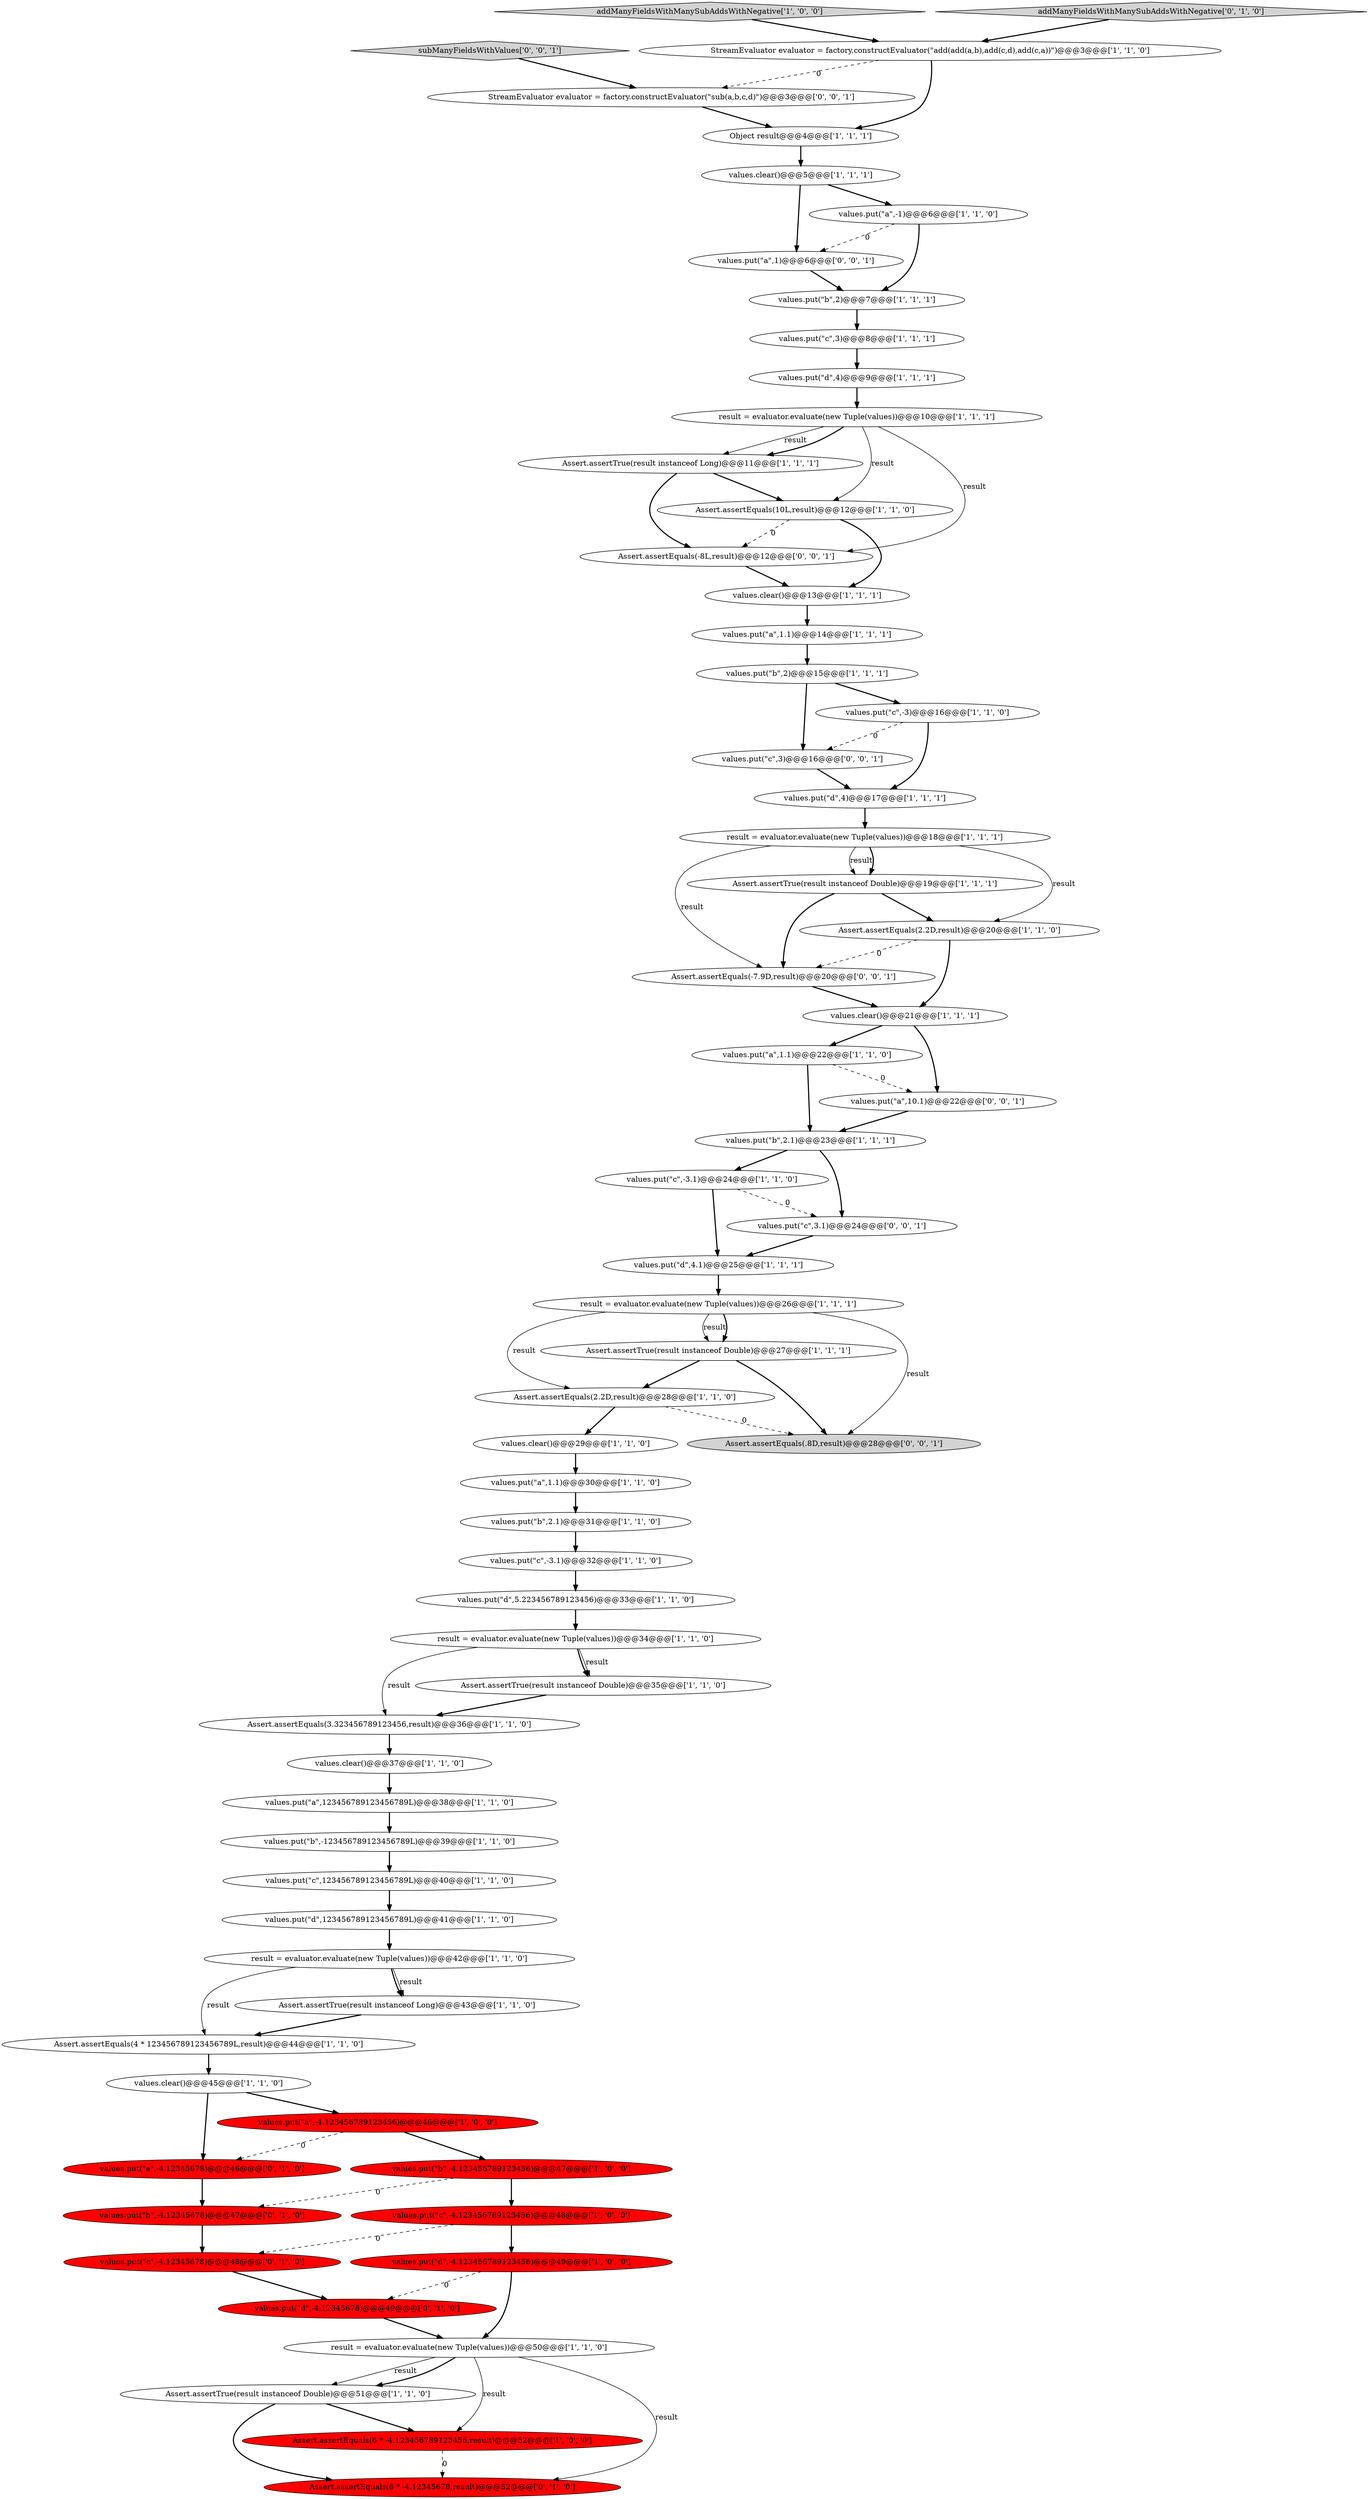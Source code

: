 digraph {
22 [style = filled, label = "result = evaluator.evaluate(new Tuple(values))@@@50@@@['1', '1', '0']", fillcolor = white, shape = ellipse image = "AAA0AAABBB1BBB"];
49 [style = filled, label = "values.put(\"c\",-3.1)@@@32@@@['1', '1', '0']", fillcolor = white, shape = ellipse image = "AAA0AAABBB1BBB"];
3 [style = filled, label = "values.put(\"b\",2)@@@15@@@['1', '1', '1']", fillcolor = white, shape = ellipse image = "AAA0AAABBB1BBB"];
39 [style = filled, label = "values.put(\"c\",123456789123456789L)@@@40@@@['1', '1', '0']", fillcolor = white, shape = ellipse image = "AAA0AAABBB1BBB"];
7 [style = filled, label = "StreamEvaluator evaluator = factory.constructEvaluator(\"add(add(a,b),add(c,d),add(c,a))\")@@@3@@@['1', '1', '0']", fillcolor = white, shape = ellipse image = "AAA0AAABBB1BBB"];
58 [style = filled, label = "Assert.assertEquals(-7.9D,result)@@@20@@@['0', '0', '1']", fillcolor = white, shape = ellipse image = "AAA0AAABBB3BBB"];
24 [style = filled, label = "Assert.assertTrue(result instanceof Double)@@@51@@@['1', '1', '0']", fillcolor = white, shape = ellipse image = "AAA0AAABBB1BBB"];
29 [style = filled, label = "values.put(\"a\",123456789123456789L)@@@38@@@['1', '1', '0']", fillcolor = white, shape = ellipse image = "AAA0AAABBB1BBB"];
38 [style = filled, label = "values.put(\"c\",-4.123456789123456)@@@48@@@['1', '0', '0']", fillcolor = red, shape = ellipse image = "AAA1AAABBB1BBB"];
18 [style = filled, label = "values.clear()@@@45@@@['1', '1', '0']", fillcolor = white, shape = ellipse image = "AAA0AAABBB1BBB"];
34 [style = filled, label = "Assert.assertEquals(6 * -4.123456789123456,result)@@@52@@@['1', '0', '0']", fillcolor = red, shape = ellipse image = "AAA1AAABBB1BBB"];
47 [style = filled, label = "values.put(\"a\",1.1)@@@30@@@['1', '1', '0']", fillcolor = white, shape = ellipse image = "AAA0AAABBB1BBB"];
62 [style = filled, label = "values.put(\"a\",1)@@@6@@@['0', '0', '1']", fillcolor = white, shape = ellipse image = "AAA0AAABBB3BBB"];
30 [style = filled, label = "values.clear()@@@29@@@['1', '1', '0']", fillcolor = white, shape = ellipse image = "AAA0AAABBB1BBB"];
5 [style = filled, label = "Assert.assertEquals(2.2D,result)@@@28@@@['1', '1', '0']", fillcolor = white, shape = ellipse image = "AAA0AAABBB1BBB"];
9 [style = filled, label = "Object result@@@4@@@['1', '1', '1']", fillcolor = white, shape = ellipse image = "AAA0AAABBB1BBB"];
2 [style = filled, label = "Assert.assertEquals(4 * 123456789123456789L,result)@@@44@@@['1', '1', '0']", fillcolor = white, shape = ellipse image = "AAA0AAABBB1BBB"];
27 [style = filled, label = "Assert.assertTrue(result instanceof Double)@@@27@@@['1', '1', '1']", fillcolor = white, shape = ellipse image = "AAA0AAABBB1BBB"];
42 [style = filled, label = "addManyFieldsWithManySubAddsWithNegative['1', '0', '0']", fillcolor = lightgray, shape = diamond image = "AAA0AAABBB1BBB"];
32 [style = filled, label = "Assert.assertTrue(result instanceof Long)@@@11@@@['1', '1', '1']", fillcolor = white, shape = ellipse image = "AAA0AAABBB1BBB"];
13 [style = filled, label = "values.clear()@@@37@@@['1', '1', '0']", fillcolor = white, shape = ellipse image = "AAA0AAABBB1BBB"];
21 [style = filled, label = "values.clear()@@@21@@@['1', '1', '1']", fillcolor = white, shape = ellipse image = "AAA0AAABBB1BBB"];
55 [style = filled, label = "values.put(\"b\",-4.12345678)@@@47@@@['0', '1', '0']", fillcolor = red, shape = ellipse image = "AAA1AAABBB2BBB"];
59 [style = filled, label = "StreamEvaluator evaluator = factory.constructEvaluator(\"sub(a,b,c,d)\")@@@3@@@['0', '0', '1']", fillcolor = white, shape = ellipse image = "AAA0AAABBB3BBB"];
60 [style = filled, label = "values.put(\"c\",3)@@@16@@@['0', '0', '1']", fillcolor = white, shape = ellipse image = "AAA0AAABBB3BBB"];
12 [style = filled, label = "values.put(\"d\",-4.123456789123456)@@@49@@@['1', '0', '0']", fillcolor = red, shape = ellipse image = "AAA1AAABBB1BBB"];
14 [style = filled, label = "Assert.assertEquals(3.323456789123456,result)@@@36@@@['1', '1', '0']", fillcolor = white, shape = ellipse image = "AAA0AAABBB1BBB"];
19 [style = filled, label = "result = evaluator.evaluate(new Tuple(values))@@@34@@@['1', '1', '0']", fillcolor = white, shape = ellipse image = "AAA0AAABBB1BBB"];
1 [style = filled, label = "Assert.assertEquals(10L,result)@@@12@@@['1', '1', '0']", fillcolor = white, shape = ellipse image = "AAA0AAABBB1BBB"];
31 [style = filled, label = "values.put(\"c\",3)@@@8@@@['1', '1', '1']", fillcolor = white, shape = ellipse image = "AAA0AAABBB1BBB"];
45 [style = filled, label = "Assert.assertTrue(result instanceof Long)@@@43@@@['1', '1', '0']", fillcolor = white, shape = ellipse image = "AAA0AAABBB1BBB"];
17 [style = filled, label = "values.put(\"c\",-3.1)@@@24@@@['1', '1', '0']", fillcolor = white, shape = ellipse image = "AAA0AAABBB1BBB"];
25 [style = filled, label = "values.put(\"b\",-123456789123456789L)@@@39@@@['1', '1', '0']", fillcolor = white, shape = ellipse image = "AAA0AAABBB1BBB"];
61 [style = filled, label = "subManyFieldsWithValues['0', '0', '1']", fillcolor = lightgray, shape = diamond image = "AAA0AAABBB3BBB"];
6 [style = filled, label = "values.put(\"b\",-4.123456789123456)@@@47@@@['1', '0', '0']", fillcolor = red, shape = ellipse image = "AAA1AAABBB1BBB"];
63 [style = filled, label = "values.put(\"c\",3.1)@@@24@@@['0', '0', '1']", fillcolor = white, shape = ellipse image = "AAA0AAABBB3BBB"];
64 [style = filled, label = "Assert.assertEquals(-8L,result)@@@12@@@['0', '0', '1']", fillcolor = white, shape = ellipse image = "AAA0AAABBB3BBB"];
57 [style = filled, label = "Assert.assertEquals(.8D,result)@@@28@@@['0', '0', '1']", fillcolor = lightgray, shape = ellipse image = "AAA0AAABBB3BBB"];
0 [style = filled, label = "Assert.assertTrue(result instanceof Double)@@@19@@@['1', '1', '1']", fillcolor = white, shape = ellipse image = "AAA0AAABBB1BBB"];
20 [style = filled, label = "values.put(\"d\",4)@@@17@@@['1', '1', '1']", fillcolor = white, shape = ellipse image = "AAA0AAABBB1BBB"];
54 [style = filled, label = "Assert.assertEquals(6 * -4.12345678,result)@@@52@@@['0', '1', '0']", fillcolor = red, shape = ellipse image = "AAA1AAABBB2BBB"];
52 [style = filled, label = "values.put(\"a\",-4.12345678)@@@46@@@['0', '1', '0']", fillcolor = red, shape = ellipse image = "AAA1AAABBB2BBB"];
33 [style = filled, label = "values.put(\"a\",1.1)@@@14@@@['1', '1', '1']", fillcolor = white, shape = ellipse image = "AAA0AAABBB1BBB"];
23 [style = filled, label = "values.put(\"d\",5.223456789123456)@@@33@@@['1', '1', '0']", fillcolor = white, shape = ellipse image = "AAA0AAABBB1BBB"];
40 [style = filled, label = "values.put(\"b\",2)@@@7@@@['1', '1', '1']", fillcolor = white, shape = ellipse image = "AAA0AAABBB1BBB"];
37 [style = filled, label = "values.clear()@@@13@@@['1', '1', '1']", fillcolor = white, shape = ellipse image = "AAA0AAABBB1BBB"];
50 [style = filled, label = "values.put(\"a\",-4.123456789123456)@@@46@@@['1', '0', '0']", fillcolor = red, shape = ellipse image = "AAA1AAABBB1BBB"];
4 [style = filled, label = "values.clear()@@@5@@@['1', '1', '1']", fillcolor = white, shape = ellipse image = "AAA0AAABBB1BBB"];
41 [style = filled, label = "values.put(\"d\",4.1)@@@25@@@['1', '1', '1']", fillcolor = white, shape = ellipse image = "AAA0AAABBB1BBB"];
44 [style = filled, label = "values.put(\"d\",123456789123456789L)@@@41@@@['1', '1', '0']", fillcolor = white, shape = ellipse image = "AAA0AAABBB1BBB"];
26 [style = filled, label = "values.put(\"d\",4)@@@9@@@['1', '1', '1']", fillcolor = white, shape = ellipse image = "AAA0AAABBB1BBB"];
48 [style = filled, label = "result = evaluator.evaluate(new Tuple(values))@@@10@@@['1', '1', '1']", fillcolor = white, shape = ellipse image = "AAA0AAABBB1BBB"];
15 [style = filled, label = "result = evaluator.evaluate(new Tuple(values))@@@18@@@['1', '1', '1']", fillcolor = white, shape = ellipse image = "AAA0AAABBB1BBB"];
36 [style = filled, label = "result = evaluator.evaluate(new Tuple(values))@@@26@@@['1', '1', '1']", fillcolor = white, shape = ellipse image = "AAA0AAABBB1BBB"];
51 [style = filled, label = "addManyFieldsWithManySubAddsWithNegative['0', '1', '0']", fillcolor = lightgray, shape = diamond image = "AAA0AAABBB2BBB"];
35 [style = filled, label = "values.put(\"b\",2.1)@@@31@@@['1', '1', '0']", fillcolor = white, shape = ellipse image = "AAA0AAABBB1BBB"];
53 [style = filled, label = "values.put(\"d\",-4.12345678)@@@49@@@['0', '1', '0']", fillcolor = red, shape = ellipse image = "AAA1AAABBB2BBB"];
16 [style = filled, label = "Assert.assertTrue(result instanceof Double)@@@35@@@['1', '1', '0']", fillcolor = white, shape = ellipse image = "AAA0AAABBB1BBB"];
28 [style = filled, label = "result = evaluator.evaluate(new Tuple(values))@@@42@@@['1', '1', '0']", fillcolor = white, shape = ellipse image = "AAA0AAABBB1BBB"];
46 [style = filled, label = "values.put(\"a\",-1)@@@6@@@['1', '1', '0']", fillcolor = white, shape = ellipse image = "AAA0AAABBB1BBB"];
56 [style = filled, label = "values.put(\"c\",-4.12345678)@@@48@@@['0', '1', '0']", fillcolor = red, shape = ellipse image = "AAA1AAABBB2BBB"];
11 [style = filled, label = "values.put(\"c\",-3)@@@16@@@['1', '1', '0']", fillcolor = white, shape = ellipse image = "AAA0AAABBB1BBB"];
43 [style = filled, label = "values.put(\"a\",1.1)@@@22@@@['1', '1', '0']", fillcolor = white, shape = ellipse image = "AAA0AAABBB1BBB"];
65 [style = filled, label = "values.put(\"a\",10.1)@@@22@@@['0', '0', '1']", fillcolor = white, shape = ellipse image = "AAA0AAABBB3BBB"];
10 [style = filled, label = "values.put(\"b\",2.1)@@@23@@@['1', '1', '1']", fillcolor = white, shape = ellipse image = "AAA0AAABBB1BBB"];
8 [style = filled, label = "Assert.assertEquals(2.2D,result)@@@20@@@['1', '1', '0']", fillcolor = white, shape = ellipse image = "AAA0AAABBB1BBB"];
21->43 [style = bold, label=""];
59->9 [style = bold, label=""];
4->62 [style = bold, label=""];
36->5 [style = solid, label="result"];
38->12 [style = bold, label=""];
24->34 [style = bold, label=""];
10->17 [style = bold, label=""];
15->0 [style = solid, label="result"];
52->55 [style = bold, label=""];
61->59 [style = bold, label=""];
34->54 [style = dashed, label="0"];
6->55 [style = dashed, label="0"];
7->9 [style = bold, label=""];
63->41 [style = bold, label=""];
15->0 [style = bold, label=""];
51->7 [style = bold, label=""];
0->8 [style = bold, label=""];
16->14 [style = bold, label=""];
40->31 [style = bold, label=""];
5->30 [style = bold, label=""];
27->5 [style = bold, label=""];
62->40 [style = bold, label=""];
37->33 [style = bold, label=""];
20->15 [style = bold, label=""];
56->53 [style = bold, label=""];
12->22 [style = bold, label=""];
4->46 [style = bold, label=""];
28->45 [style = bold, label=""];
48->64 [style = solid, label="result"];
33->3 [style = bold, label=""];
0->58 [style = bold, label=""];
17->41 [style = bold, label=""];
46->62 [style = dashed, label="0"];
3->11 [style = bold, label=""];
22->34 [style = solid, label="result"];
2->18 [style = bold, label=""];
48->32 [style = solid, label="result"];
18->50 [style = bold, label=""];
6->38 [style = bold, label=""];
21->65 [style = bold, label=""];
50->52 [style = dashed, label="0"];
7->59 [style = dashed, label="0"];
48->32 [style = bold, label=""];
43->10 [style = bold, label=""];
30->47 [style = bold, label=""];
42->7 [style = bold, label=""];
46->40 [style = bold, label=""];
22->24 [style = solid, label="result"];
26->48 [style = bold, label=""];
32->64 [style = bold, label=""];
60->20 [style = bold, label=""];
25->39 [style = bold, label=""];
43->65 [style = dashed, label="0"];
36->57 [style = solid, label="result"];
15->58 [style = solid, label="result"];
11->60 [style = dashed, label="0"];
5->57 [style = dashed, label="0"];
35->49 [style = bold, label=""];
49->23 [style = bold, label=""];
45->2 [style = bold, label=""];
12->53 [style = dashed, label="0"];
19->16 [style = bold, label=""];
64->37 [style = bold, label=""];
31->26 [style = bold, label=""];
41->36 [style = bold, label=""];
28->45 [style = solid, label="result"];
1->64 [style = dashed, label="0"];
23->19 [style = bold, label=""];
32->1 [style = bold, label=""];
48->1 [style = solid, label="result"];
36->27 [style = solid, label="result"];
38->56 [style = dashed, label="0"];
14->13 [style = bold, label=""];
18->52 [style = bold, label=""];
19->16 [style = solid, label="result"];
1->37 [style = bold, label=""];
65->10 [style = bold, label=""];
22->54 [style = solid, label="result"];
11->20 [style = bold, label=""];
50->6 [style = bold, label=""];
39->44 [style = bold, label=""];
9->4 [style = bold, label=""];
29->25 [style = bold, label=""];
10->63 [style = bold, label=""];
8->58 [style = dashed, label="0"];
53->22 [style = bold, label=""];
28->2 [style = solid, label="result"];
47->35 [style = bold, label=""];
55->56 [style = bold, label=""];
15->8 [style = solid, label="result"];
24->54 [style = bold, label=""];
19->14 [style = solid, label="result"];
13->29 [style = bold, label=""];
36->27 [style = bold, label=""];
27->57 [style = bold, label=""];
44->28 [style = bold, label=""];
17->63 [style = dashed, label="0"];
8->21 [style = bold, label=""];
58->21 [style = bold, label=""];
22->24 [style = bold, label=""];
3->60 [style = bold, label=""];
}
